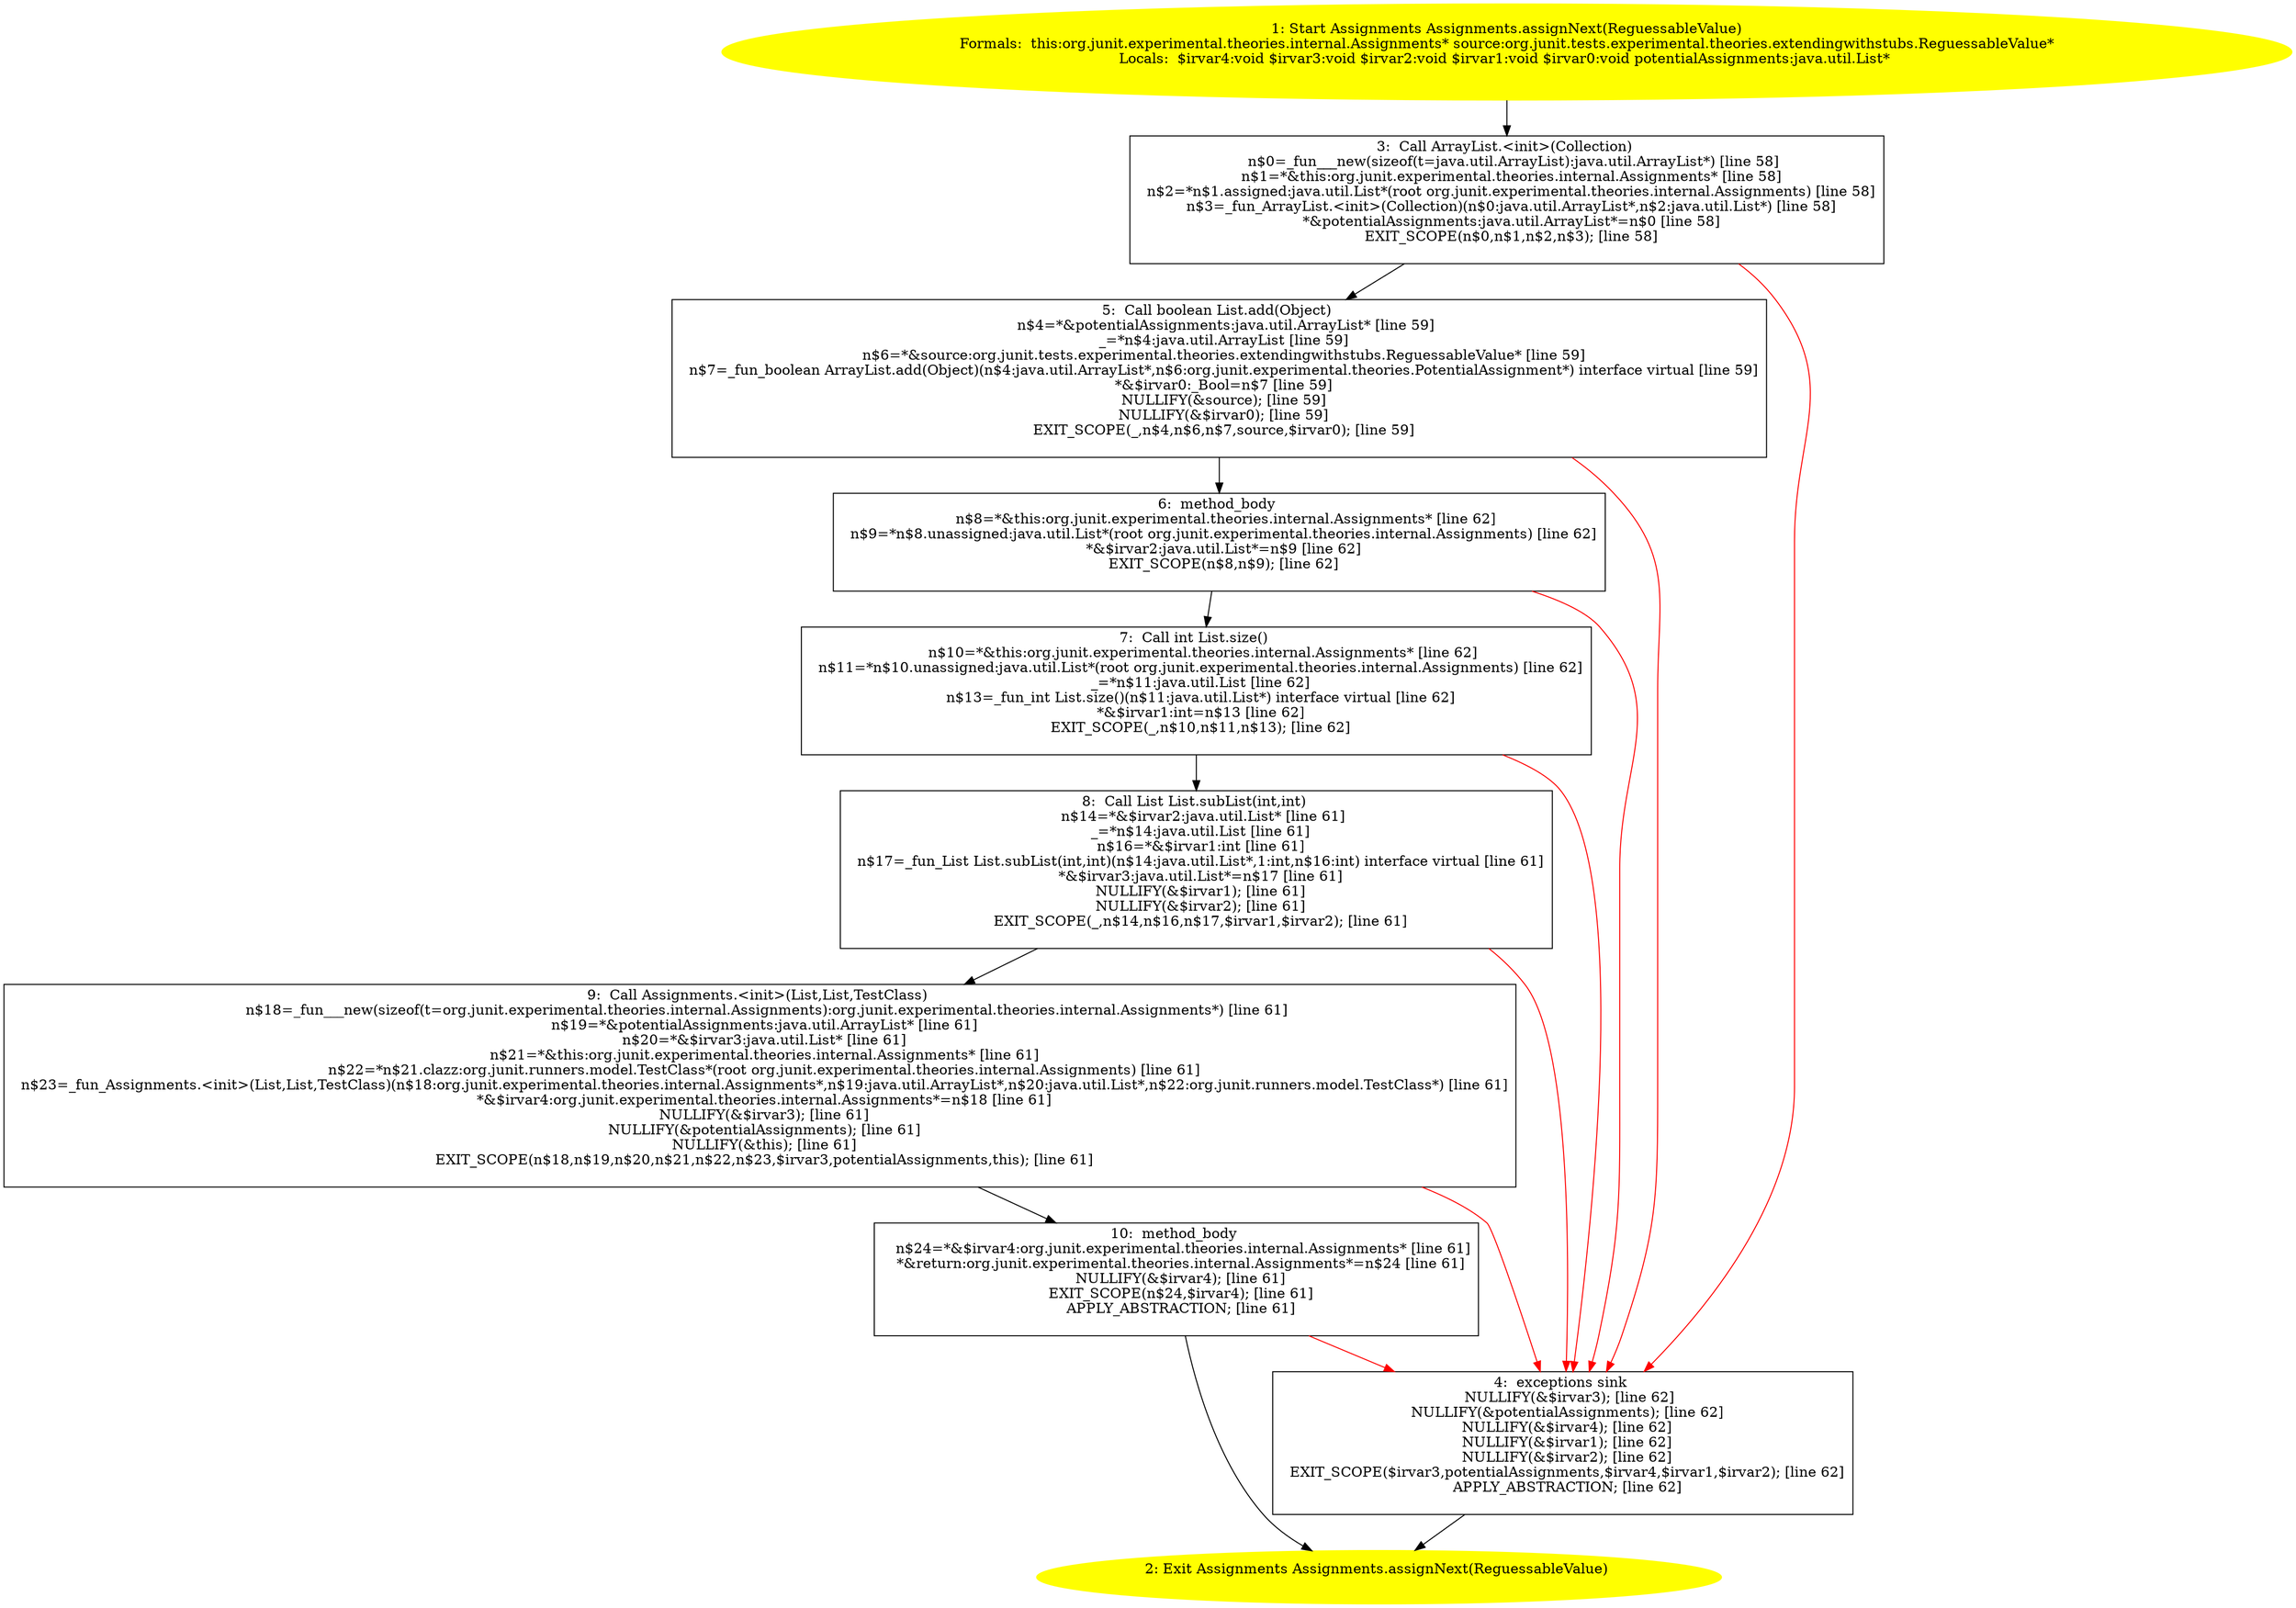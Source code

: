/* @generated */
digraph cfg {
"org.junit.experimental.theories.internal.Assignments.assignNext(org.junit.tests.experimental.theorie.9efa687ab2861c970e44c45be30a635d_1" [label="1: Start Assignments Assignments.assignNext(ReguessableValue)\nFormals:  this:org.junit.experimental.theories.internal.Assignments* source:org.junit.tests.experimental.theories.extendingwithstubs.ReguessableValue*\nLocals:  $irvar4:void $irvar3:void $irvar2:void $irvar1:void $irvar0:void potentialAssignments:java.util.List* \n  " color=yellow style=filled]
	

	 "org.junit.experimental.theories.internal.Assignments.assignNext(org.junit.tests.experimental.theorie.9efa687ab2861c970e44c45be30a635d_1" -> "org.junit.experimental.theories.internal.Assignments.assignNext(org.junit.tests.experimental.theorie.9efa687ab2861c970e44c45be30a635d_3" ;
"org.junit.experimental.theories.internal.Assignments.assignNext(org.junit.tests.experimental.theorie.9efa687ab2861c970e44c45be30a635d_2" [label="2: Exit Assignments Assignments.assignNext(ReguessableValue) \n  " color=yellow style=filled]
	

"org.junit.experimental.theories.internal.Assignments.assignNext(org.junit.tests.experimental.theorie.9efa687ab2861c970e44c45be30a635d_3" [label="3:  Call ArrayList.<init>(Collection) \n   n$0=_fun___new(sizeof(t=java.util.ArrayList):java.util.ArrayList*) [line 58]\n  n$1=*&this:org.junit.experimental.theories.internal.Assignments* [line 58]\n  n$2=*n$1.assigned:java.util.List*(root org.junit.experimental.theories.internal.Assignments) [line 58]\n  n$3=_fun_ArrayList.<init>(Collection)(n$0:java.util.ArrayList*,n$2:java.util.List*) [line 58]\n  *&potentialAssignments:java.util.ArrayList*=n$0 [line 58]\n  EXIT_SCOPE(n$0,n$1,n$2,n$3); [line 58]\n " shape="box"]
	

	 "org.junit.experimental.theories.internal.Assignments.assignNext(org.junit.tests.experimental.theorie.9efa687ab2861c970e44c45be30a635d_3" -> "org.junit.experimental.theories.internal.Assignments.assignNext(org.junit.tests.experimental.theorie.9efa687ab2861c970e44c45be30a635d_5" ;
	 "org.junit.experimental.theories.internal.Assignments.assignNext(org.junit.tests.experimental.theorie.9efa687ab2861c970e44c45be30a635d_3" -> "org.junit.experimental.theories.internal.Assignments.assignNext(org.junit.tests.experimental.theorie.9efa687ab2861c970e44c45be30a635d_4" [color="red" ];
"org.junit.experimental.theories.internal.Assignments.assignNext(org.junit.tests.experimental.theorie.9efa687ab2861c970e44c45be30a635d_4" [label="4:  exceptions sink \n   NULLIFY(&$irvar3); [line 62]\n  NULLIFY(&potentialAssignments); [line 62]\n  NULLIFY(&$irvar4); [line 62]\n  NULLIFY(&$irvar1); [line 62]\n  NULLIFY(&$irvar2); [line 62]\n  EXIT_SCOPE($irvar3,potentialAssignments,$irvar4,$irvar1,$irvar2); [line 62]\n  APPLY_ABSTRACTION; [line 62]\n " shape="box"]
	

	 "org.junit.experimental.theories.internal.Assignments.assignNext(org.junit.tests.experimental.theorie.9efa687ab2861c970e44c45be30a635d_4" -> "org.junit.experimental.theories.internal.Assignments.assignNext(org.junit.tests.experimental.theorie.9efa687ab2861c970e44c45be30a635d_2" ;
"org.junit.experimental.theories.internal.Assignments.assignNext(org.junit.tests.experimental.theorie.9efa687ab2861c970e44c45be30a635d_5" [label="5:  Call boolean List.add(Object) \n   n$4=*&potentialAssignments:java.util.ArrayList* [line 59]\n  _=*n$4:java.util.ArrayList [line 59]\n  n$6=*&source:org.junit.tests.experimental.theories.extendingwithstubs.ReguessableValue* [line 59]\n  n$7=_fun_boolean ArrayList.add(Object)(n$4:java.util.ArrayList*,n$6:org.junit.experimental.theories.PotentialAssignment*) interface virtual [line 59]\n  *&$irvar0:_Bool=n$7 [line 59]\n  NULLIFY(&source); [line 59]\n  NULLIFY(&$irvar0); [line 59]\n  EXIT_SCOPE(_,n$4,n$6,n$7,source,$irvar0); [line 59]\n " shape="box"]
	

	 "org.junit.experimental.theories.internal.Assignments.assignNext(org.junit.tests.experimental.theorie.9efa687ab2861c970e44c45be30a635d_5" -> "org.junit.experimental.theories.internal.Assignments.assignNext(org.junit.tests.experimental.theorie.9efa687ab2861c970e44c45be30a635d_6" ;
	 "org.junit.experimental.theories.internal.Assignments.assignNext(org.junit.tests.experimental.theorie.9efa687ab2861c970e44c45be30a635d_5" -> "org.junit.experimental.theories.internal.Assignments.assignNext(org.junit.tests.experimental.theorie.9efa687ab2861c970e44c45be30a635d_4" [color="red" ];
"org.junit.experimental.theories.internal.Assignments.assignNext(org.junit.tests.experimental.theorie.9efa687ab2861c970e44c45be30a635d_6" [label="6:  method_body \n   n$8=*&this:org.junit.experimental.theories.internal.Assignments* [line 62]\n  n$9=*n$8.unassigned:java.util.List*(root org.junit.experimental.theories.internal.Assignments) [line 62]\n  *&$irvar2:java.util.List*=n$9 [line 62]\n  EXIT_SCOPE(n$8,n$9); [line 62]\n " shape="box"]
	

	 "org.junit.experimental.theories.internal.Assignments.assignNext(org.junit.tests.experimental.theorie.9efa687ab2861c970e44c45be30a635d_6" -> "org.junit.experimental.theories.internal.Assignments.assignNext(org.junit.tests.experimental.theorie.9efa687ab2861c970e44c45be30a635d_7" ;
	 "org.junit.experimental.theories.internal.Assignments.assignNext(org.junit.tests.experimental.theorie.9efa687ab2861c970e44c45be30a635d_6" -> "org.junit.experimental.theories.internal.Assignments.assignNext(org.junit.tests.experimental.theorie.9efa687ab2861c970e44c45be30a635d_4" [color="red" ];
"org.junit.experimental.theories.internal.Assignments.assignNext(org.junit.tests.experimental.theorie.9efa687ab2861c970e44c45be30a635d_7" [label="7:  Call int List.size() \n   n$10=*&this:org.junit.experimental.theories.internal.Assignments* [line 62]\n  n$11=*n$10.unassigned:java.util.List*(root org.junit.experimental.theories.internal.Assignments) [line 62]\n  _=*n$11:java.util.List [line 62]\n  n$13=_fun_int List.size()(n$11:java.util.List*) interface virtual [line 62]\n  *&$irvar1:int=n$13 [line 62]\n  EXIT_SCOPE(_,n$10,n$11,n$13); [line 62]\n " shape="box"]
	

	 "org.junit.experimental.theories.internal.Assignments.assignNext(org.junit.tests.experimental.theorie.9efa687ab2861c970e44c45be30a635d_7" -> "org.junit.experimental.theories.internal.Assignments.assignNext(org.junit.tests.experimental.theorie.9efa687ab2861c970e44c45be30a635d_8" ;
	 "org.junit.experimental.theories.internal.Assignments.assignNext(org.junit.tests.experimental.theorie.9efa687ab2861c970e44c45be30a635d_7" -> "org.junit.experimental.theories.internal.Assignments.assignNext(org.junit.tests.experimental.theorie.9efa687ab2861c970e44c45be30a635d_4" [color="red" ];
"org.junit.experimental.theories.internal.Assignments.assignNext(org.junit.tests.experimental.theorie.9efa687ab2861c970e44c45be30a635d_8" [label="8:  Call List List.subList(int,int) \n   n$14=*&$irvar2:java.util.List* [line 61]\n  _=*n$14:java.util.List [line 61]\n  n$16=*&$irvar1:int [line 61]\n  n$17=_fun_List List.subList(int,int)(n$14:java.util.List*,1:int,n$16:int) interface virtual [line 61]\n  *&$irvar3:java.util.List*=n$17 [line 61]\n  NULLIFY(&$irvar1); [line 61]\n  NULLIFY(&$irvar2); [line 61]\n  EXIT_SCOPE(_,n$14,n$16,n$17,$irvar1,$irvar2); [line 61]\n " shape="box"]
	

	 "org.junit.experimental.theories.internal.Assignments.assignNext(org.junit.tests.experimental.theorie.9efa687ab2861c970e44c45be30a635d_8" -> "org.junit.experimental.theories.internal.Assignments.assignNext(org.junit.tests.experimental.theorie.9efa687ab2861c970e44c45be30a635d_9" ;
	 "org.junit.experimental.theories.internal.Assignments.assignNext(org.junit.tests.experimental.theorie.9efa687ab2861c970e44c45be30a635d_8" -> "org.junit.experimental.theories.internal.Assignments.assignNext(org.junit.tests.experimental.theorie.9efa687ab2861c970e44c45be30a635d_4" [color="red" ];
"org.junit.experimental.theories.internal.Assignments.assignNext(org.junit.tests.experimental.theorie.9efa687ab2861c970e44c45be30a635d_9" [label="9:  Call Assignments.<init>(List,List,TestClass) \n   n$18=_fun___new(sizeof(t=org.junit.experimental.theories.internal.Assignments):org.junit.experimental.theories.internal.Assignments*) [line 61]\n  n$19=*&potentialAssignments:java.util.ArrayList* [line 61]\n  n$20=*&$irvar3:java.util.List* [line 61]\n  n$21=*&this:org.junit.experimental.theories.internal.Assignments* [line 61]\n  n$22=*n$21.clazz:org.junit.runners.model.TestClass*(root org.junit.experimental.theories.internal.Assignments) [line 61]\n  n$23=_fun_Assignments.<init>(List,List,TestClass)(n$18:org.junit.experimental.theories.internal.Assignments*,n$19:java.util.ArrayList*,n$20:java.util.List*,n$22:org.junit.runners.model.TestClass*) [line 61]\n  *&$irvar4:org.junit.experimental.theories.internal.Assignments*=n$18 [line 61]\n  NULLIFY(&$irvar3); [line 61]\n  NULLIFY(&potentialAssignments); [line 61]\n  NULLIFY(&this); [line 61]\n  EXIT_SCOPE(n$18,n$19,n$20,n$21,n$22,n$23,$irvar3,potentialAssignments,this); [line 61]\n " shape="box"]
	

	 "org.junit.experimental.theories.internal.Assignments.assignNext(org.junit.tests.experimental.theorie.9efa687ab2861c970e44c45be30a635d_9" -> "org.junit.experimental.theories.internal.Assignments.assignNext(org.junit.tests.experimental.theorie.9efa687ab2861c970e44c45be30a635d_10" ;
	 "org.junit.experimental.theories.internal.Assignments.assignNext(org.junit.tests.experimental.theorie.9efa687ab2861c970e44c45be30a635d_9" -> "org.junit.experimental.theories.internal.Assignments.assignNext(org.junit.tests.experimental.theorie.9efa687ab2861c970e44c45be30a635d_4" [color="red" ];
"org.junit.experimental.theories.internal.Assignments.assignNext(org.junit.tests.experimental.theorie.9efa687ab2861c970e44c45be30a635d_10" [label="10:  method_body \n   n$24=*&$irvar4:org.junit.experimental.theories.internal.Assignments* [line 61]\n  *&return:org.junit.experimental.theories.internal.Assignments*=n$24 [line 61]\n  NULLIFY(&$irvar4); [line 61]\n  EXIT_SCOPE(n$24,$irvar4); [line 61]\n  APPLY_ABSTRACTION; [line 61]\n " shape="box"]
	

	 "org.junit.experimental.theories.internal.Assignments.assignNext(org.junit.tests.experimental.theorie.9efa687ab2861c970e44c45be30a635d_10" -> "org.junit.experimental.theories.internal.Assignments.assignNext(org.junit.tests.experimental.theorie.9efa687ab2861c970e44c45be30a635d_2" ;
	 "org.junit.experimental.theories.internal.Assignments.assignNext(org.junit.tests.experimental.theorie.9efa687ab2861c970e44c45be30a635d_10" -> "org.junit.experimental.theories.internal.Assignments.assignNext(org.junit.tests.experimental.theorie.9efa687ab2861c970e44c45be30a635d_4" [color="red" ];
}
